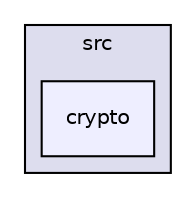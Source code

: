 digraph "crypto" {
  compound=true
  node [ fontsize="10", fontname="Helvetica"];
  edge [ labelfontsize="10", labelfontname="Helvetica"];
  subgraph clusterdir_4fb411e34fa449b2d37fdd2c0c9098fd {
    graph [ bgcolor="#ddddee", pencolor="black", label="src" fontname="Helvetica", fontsize="10", URL="dir_4fb411e34fa449b2d37fdd2c0c9098fd.html"]
  dir_9aa28ea495c26ce8bd28b62622ed3ca4 [shape=box, label="crypto", style="filled", fillcolor="#eeeeff", pencolor="black", URL="dir_9aa28ea495c26ce8bd28b62622ed3ca4.html"];
  }
}
